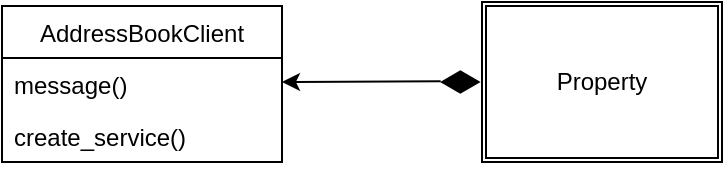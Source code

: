<mxfile>
    <diagram id="94d2Jm5Qee-UgkYRhTyW" name="Page-1">
        <mxGraphModel dx="407" dy="388" grid="1" gridSize="10" guides="1" tooltips="1" connect="1" arrows="1" fold="1" page="1" pageScale="1" pageWidth="1169" pageHeight="1654" math="0" shadow="0">
            <root>
                <mxCell id="0"/>
                <mxCell id="1" parent="0"/>
                <mxCell id="2" value="AddressBookClient" style="swimlane;fontStyle=0;childLayout=stackLayout;horizontal=1;startSize=26;fillColor=none;horizontalStack=0;resizeParent=1;resizeParentMax=0;resizeLast=0;collapsible=1;marginBottom=0;" vertex="1" parent="1">
                    <mxGeometry x="140" y="150" width="140" height="78" as="geometry"/>
                </mxCell>
                <mxCell id="3" value="message()" style="text;strokeColor=none;fillColor=none;align=left;verticalAlign=top;spacingLeft=4;spacingRight=4;overflow=hidden;rotatable=0;points=[[0,0.5],[1,0.5]];portConstraint=eastwest;" vertex="1" parent="2">
                    <mxGeometry y="26" width="140" height="26" as="geometry"/>
                </mxCell>
                <mxCell id="4" value="create_service()" style="text;strokeColor=none;fillColor=none;align=left;verticalAlign=top;spacingLeft=4;spacingRight=4;overflow=hidden;rotatable=0;points=[[0,0.5],[1,0.5]];portConstraint=eastwest;" vertex="1" parent="2">
                    <mxGeometry y="52" width="140" height="26" as="geometry"/>
                </mxCell>
                <mxCell id="6" value="Property&lt;br&gt;" style="shape=ext;double=1;rounded=0;whiteSpace=wrap;html=1;" vertex="1" parent="1">
                    <mxGeometry x="380" y="148" width="120" height="80" as="geometry"/>
                </mxCell>
                <mxCell id="7" value="" style="html=1;whiteSpace=wrap;aspect=fixed;shape=isoRectangle;fillColor=#000000;" vertex="1" parent="1">
                    <mxGeometry x="360" y="182.5" width="18.33" height="11" as="geometry"/>
                </mxCell>
                <mxCell id="8" value="" style="endArrow=classic;html=1;exitX=-0.036;exitY=0.471;exitDx=0;exitDy=0;exitPerimeter=0;" edge="1" parent="1" source="7">
                    <mxGeometry width="50" height="50" relative="1" as="geometry">
                        <mxPoint x="270" y="220" as="sourcePoint"/>
                        <mxPoint x="280" y="188" as="targetPoint"/>
                    </mxGeometry>
                </mxCell>
            </root>
        </mxGraphModel>
    </diagram>
</mxfile>
